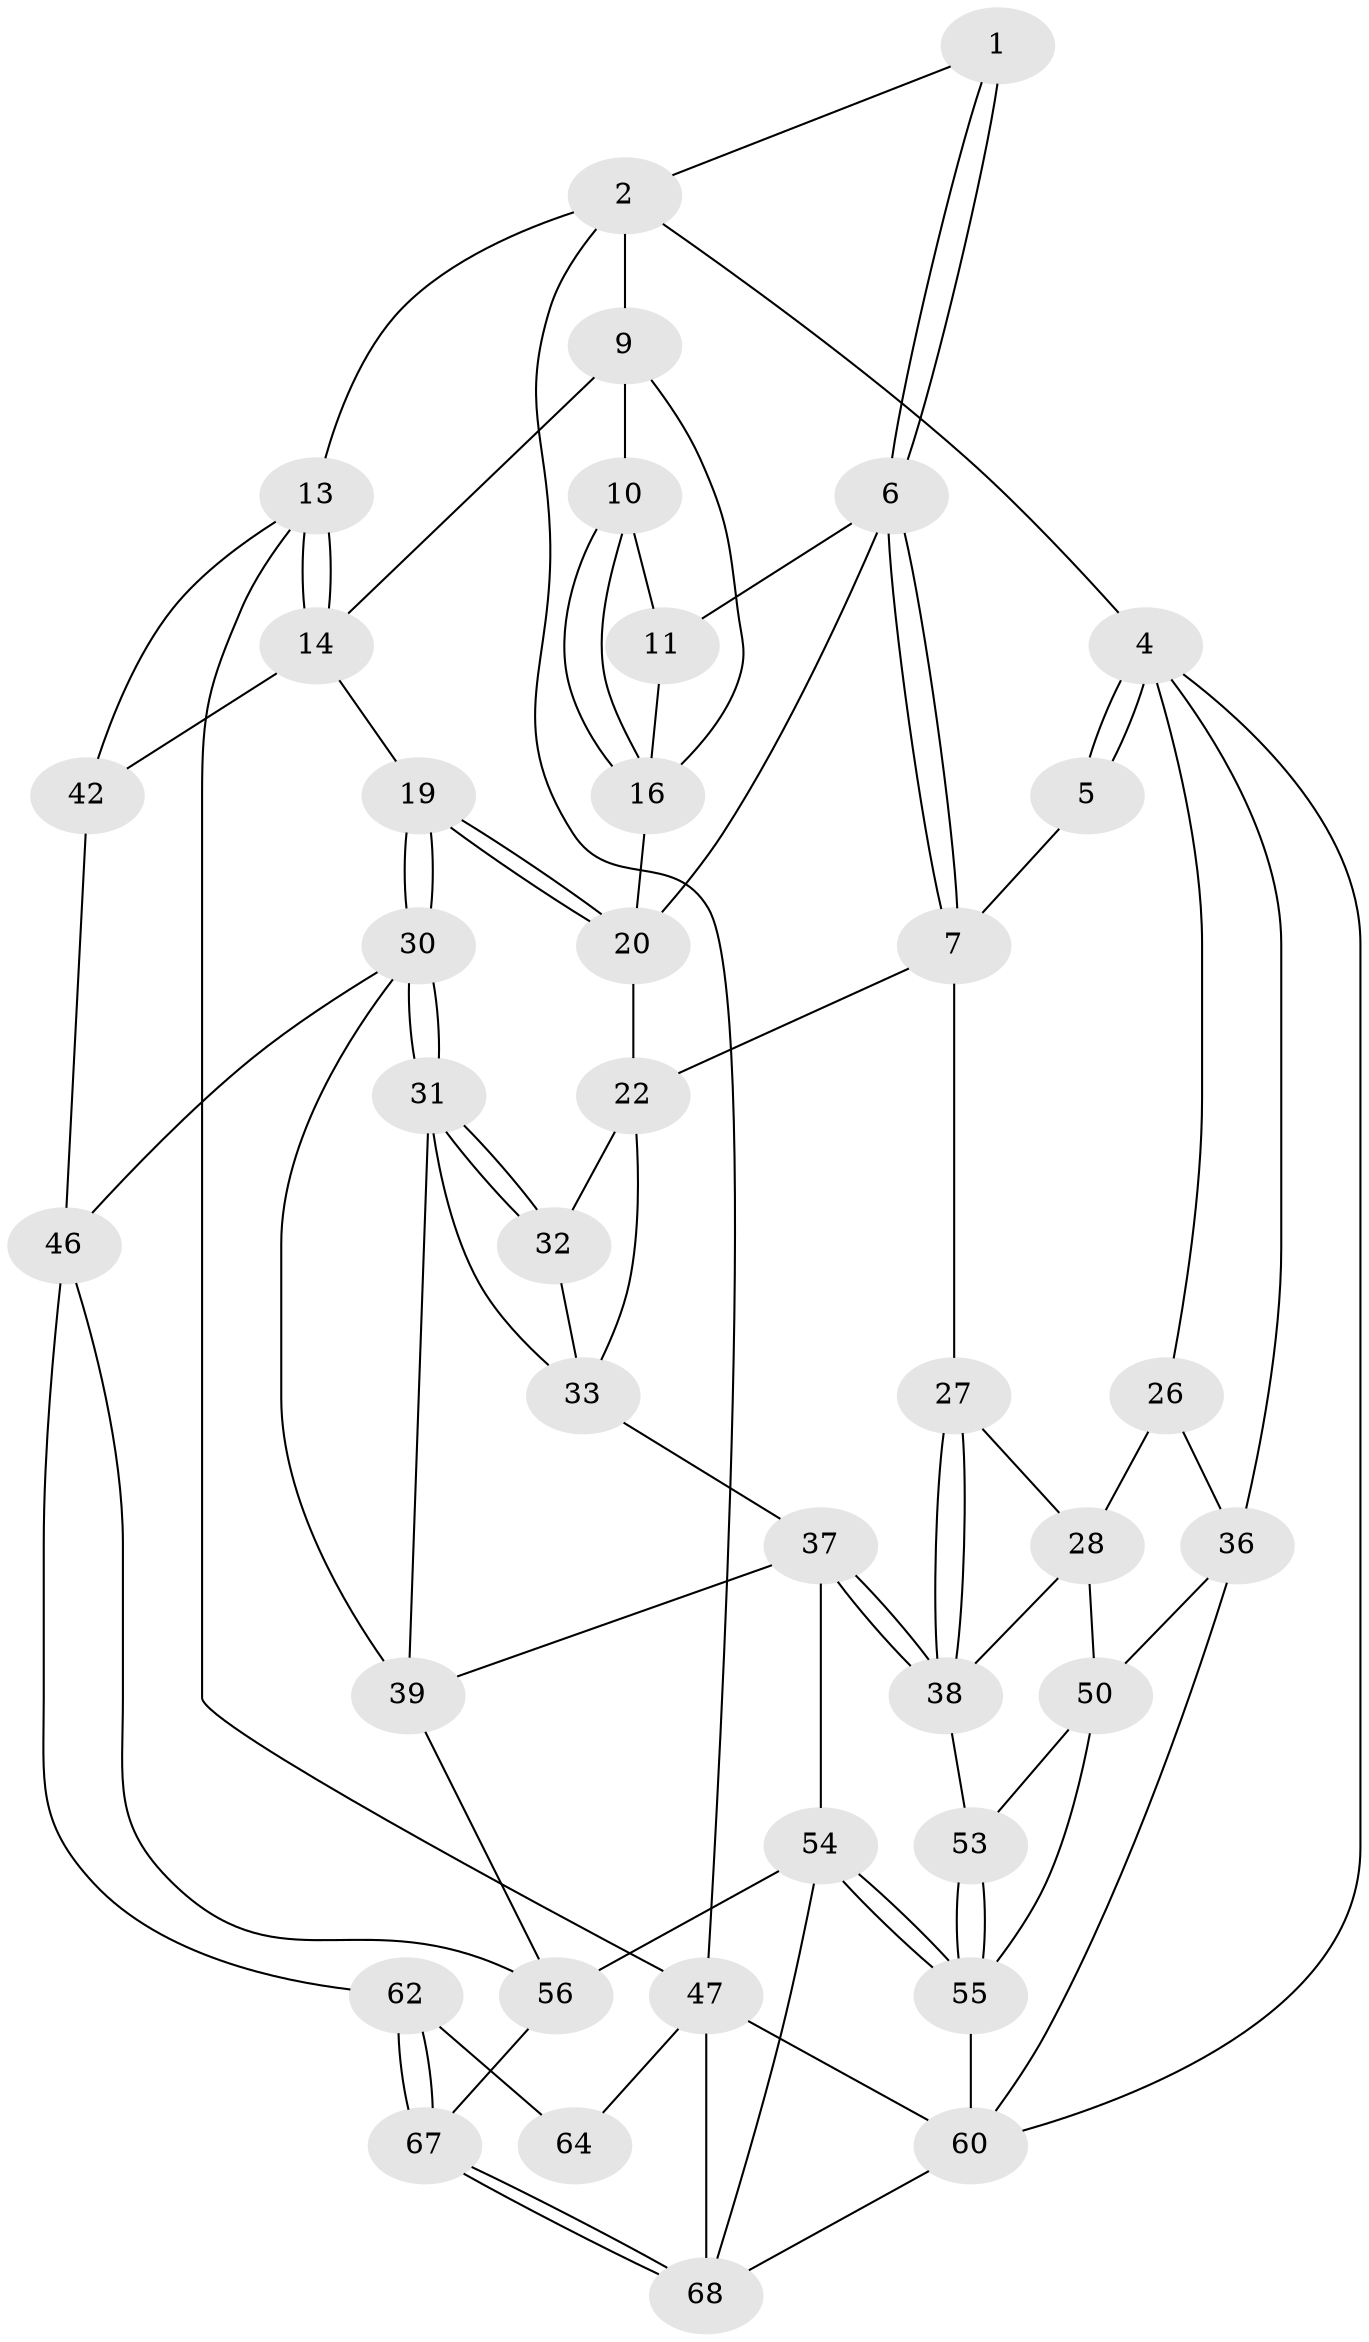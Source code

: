 // Generated by graph-tools (version 1.1) at 2025/24/03/03/25 07:24:35]
// undirected, 39 vertices, 87 edges
graph export_dot {
graph [start="1"]
  node [color=gray90,style=filled];
  1 [pos="+0.40780435427343625+0"];
  2 [pos="+0.9225283872514838+0",super="+3"];
  4 [pos="+0+0",super="+25"];
  5 [pos="+0+0",super="+8"];
  6 [pos="+0.47004973932901023+0.19138215287503832",super="+12"];
  7 [pos="+0.32421306171588504+0.2530577597147966",super="+24"];
  9 [pos="+0.8088226205129232+0",super="+15"];
  10 [pos="+0.6644721280506022+0.12253087501300498"];
  11 [pos="+0.5893818731714442+0.17515487063758917"];
  13 [pos="+1+0.31232866528421555",super="+41"];
  14 [pos="+1+0.333462947936876",super="+18"];
  16 [pos="+0.8270026273358305+0.2927641633168998",super="+17"];
  19 [pos="+0.7506026127607577+0.5002236948725451"];
  20 [pos="+0.733801540470187+0.41302957811750346",super="+21"];
  22 [pos="+0.5540258606502688+0.3697072902032261",super="+23"];
  26 [pos="+0.14084150766498924+0.27311090485919104",super="+29"];
  27 [pos="+0.3139266576350222+0.4702695224702003"];
  28 [pos="+0.10889333133864904+0.5528825305422692",super="+49"];
  30 [pos="+0.7504636971430015+0.5004069106473412",super="+43"];
  31 [pos="+0.6561643897987098+0.5134915428517753",super="+35"];
  32 [pos="+0.5771016954748446+0.42806477971104895"];
  33 [pos="+0.5323546512012758+0.5087751567043097",super="+34"];
  36 [pos="+0+0.55825572320393",super="+52"];
  37 [pos="+0.4282183412806719+0.6335838844949602",super="+40"];
  38 [pos="+0.4040577062252864+0.6241732089446553",super="+48"];
  39 [pos="+0.5718575725116972+0.6389925995203264",super="+44"];
  42 [pos="+1+0.6696904732584755",super="+45"];
  46 [pos="+0.7866117966973807+0.6980553110515529",super="+58"];
  47 [pos="+1+1",super="+65"];
  50 [pos="+0.1737075722000888+0.6948927023872568",super="+51"];
  53 [pos="+0.26166932352332994+0.7581985426139676"];
  54 [pos="+0.4892447429677157+0.884488263225121",super="+57"];
  55 [pos="+0.2679188099000908+0.8329864813736028",super="+61"];
  56 [pos="+0.6052391995986598+0.8696608537409102",super="+59"];
  60 [pos="+0+1",super="+70"];
  62 [pos="+0.8478531785866269+0.8638523257693335",super="+63"];
  64 [pos="+0.9784197790451464+0.7190259981252881",super="+66"];
  67 [pos="+0.8135388030620272+1"];
  68 [pos="+0.8601730029096493+1",super="+69"];
  1 -- 2;
  1 -- 6;
  1 -- 6;
  2 -- 9;
  2 -- 4;
  2 -- 13;
  2 -- 47;
  4 -- 5;
  4 -- 5;
  4 -- 60;
  4 -- 26;
  4 -- 36;
  5 -- 7;
  6 -- 7;
  6 -- 7;
  6 -- 11;
  6 -- 20;
  7 -- 27;
  7 -- 22;
  9 -- 10;
  9 -- 16;
  9 -- 14;
  10 -- 11;
  10 -- 16;
  10 -- 16;
  11 -- 16;
  13 -- 14;
  13 -- 14;
  13 -- 42;
  13 -- 47;
  14 -- 42;
  14 -- 19;
  16 -- 20;
  19 -- 20;
  19 -- 20;
  19 -- 30;
  19 -- 30;
  20 -- 22;
  22 -- 32;
  22 -- 33;
  26 -- 28;
  26 -- 36;
  27 -- 28;
  27 -- 38;
  27 -- 38;
  28 -- 50;
  28 -- 38;
  30 -- 31;
  30 -- 31;
  30 -- 46;
  30 -- 39;
  31 -- 32;
  31 -- 32;
  31 -- 33;
  31 -- 39;
  32 -- 33;
  33 -- 37;
  36 -- 50;
  36 -- 60;
  37 -- 38;
  37 -- 38;
  37 -- 54;
  37 -- 39;
  38 -- 53;
  39 -- 56;
  42 -- 46;
  46 -- 56;
  46 -- 62;
  47 -- 60;
  47 -- 68;
  47 -- 64;
  50 -- 53;
  50 -- 55;
  53 -- 55;
  53 -- 55;
  54 -- 55;
  54 -- 55;
  54 -- 56;
  54 -- 68;
  55 -- 60;
  56 -- 67;
  60 -- 68;
  62 -- 67;
  62 -- 67;
  62 -- 64 [weight=2];
  67 -- 68;
  67 -- 68;
}
